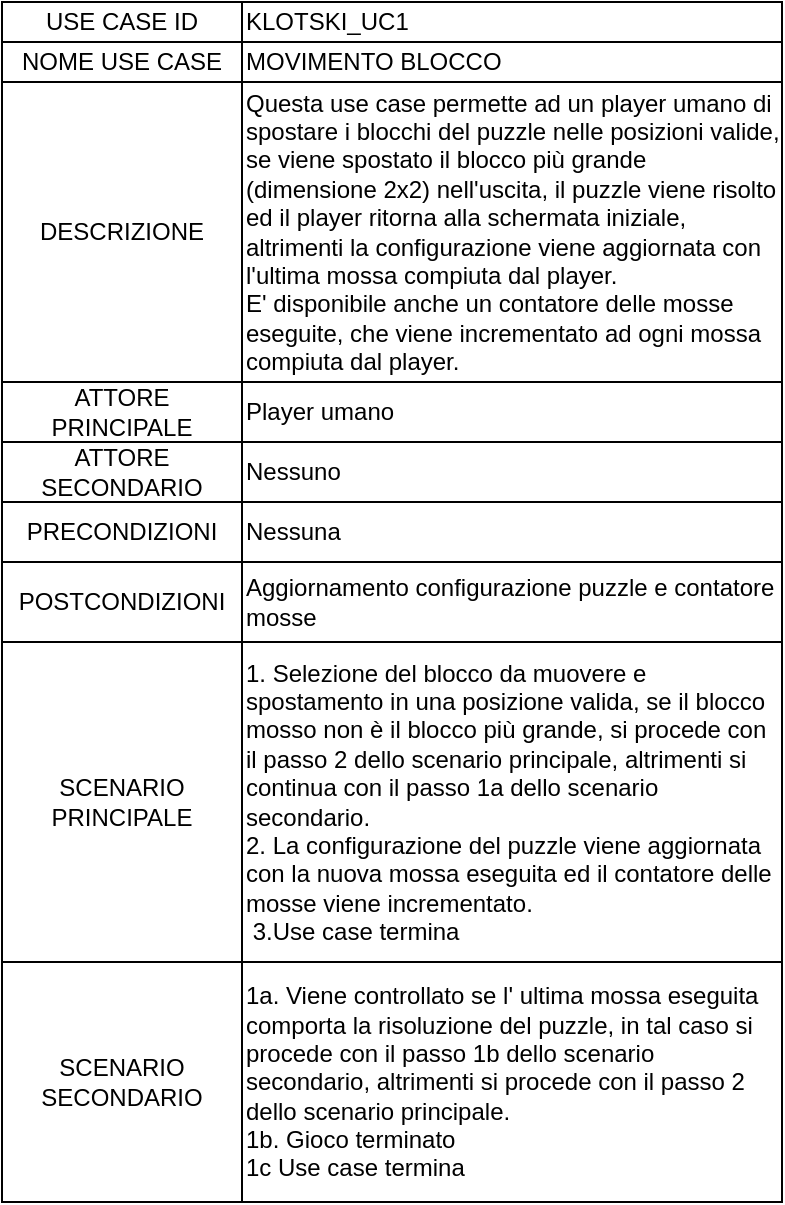 <mxfile version="21.2.8" type="device" pages="8">
  <diagram id="C5RBs43oDa-KdzZeNtuy" name="Page-1">
    <mxGraphModel dx="864" dy="516" grid="1" gridSize="10" guides="1" tooltips="1" connect="1" arrows="1" fold="1" page="1" pageScale="1" pageWidth="827" pageHeight="1169" math="0" shadow="0">
      <root>
        <mxCell id="WIyWlLk6GJQsqaUBKTNV-0" />
        <mxCell id="WIyWlLk6GJQsqaUBKTNV-1" parent="WIyWlLk6GJQsqaUBKTNV-0" />
        <mxCell id="Z9cJgejyRqe7Ohu0V2KV-4" value="USE CASE ID" style="rounded=0;whiteSpace=wrap;html=1;" parent="WIyWlLk6GJQsqaUBKTNV-1" vertex="1">
          <mxGeometry x="60" y="80" width="120" height="20" as="geometry" />
        </mxCell>
        <mxCell id="Z9cJgejyRqe7Ohu0V2KV-6" value="KLOTSKI_UC1" style="rounded=0;whiteSpace=wrap;html=1;align=left;" parent="WIyWlLk6GJQsqaUBKTNV-1" vertex="1">
          <mxGeometry x="180" y="80" width="270" height="20" as="geometry" />
        </mxCell>
        <mxCell id="Z9cJgejyRqe7Ohu0V2KV-7" value="NOME USE CASE" style="rounded=0;whiteSpace=wrap;html=1;" parent="WIyWlLk6GJQsqaUBKTNV-1" vertex="1">
          <mxGeometry x="60" y="100" width="120" height="20" as="geometry" />
        </mxCell>
        <mxCell id="Z9cJgejyRqe7Ohu0V2KV-8" value="MOVIMENTO BLOCCO" style="rounded=0;whiteSpace=wrap;html=1;align=left;" parent="WIyWlLk6GJQsqaUBKTNV-1" vertex="1">
          <mxGeometry x="180" y="100" width="270" height="20" as="geometry" />
        </mxCell>
        <mxCell id="Z9cJgejyRqe7Ohu0V2KV-9" value="DESCRIZIONE" style="rounded=0;whiteSpace=wrap;html=1;" parent="WIyWlLk6GJQsqaUBKTNV-1" vertex="1">
          <mxGeometry x="60" y="120" width="120" height="150" as="geometry" />
        </mxCell>
        <mxCell id="Z9cJgejyRqe7Ohu0V2KV-10" value="Questa use case permette ad un player umano di spostare i blocchi del puzzle nelle posizioni valide, se viene spostato il blocco più grande (dimensione 2x2) nell&#39;uscita, il puzzle viene risolto ed il player ritorna alla schermata iniziale, altrimenti la configurazione viene aggiornata con l&#39;ultima mossa compiuta dal player.&lt;br&gt;E&#39; disponibile anche un contatore delle mosse eseguite, che viene incrementato ad ogni mossa compiuta dal player." style="rounded=0;whiteSpace=wrap;html=1;align=left;" parent="WIyWlLk6GJQsqaUBKTNV-1" vertex="1">
          <mxGeometry x="180" y="120" width="270" height="150" as="geometry" />
        </mxCell>
        <mxCell id="Z9cJgejyRqe7Ohu0V2KV-11" value="ATTORE PRINCIPALE" style="rounded=0;whiteSpace=wrap;html=1;" parent="WIyWlLk6GJQsqaUBKTNV-1" vertex="1">
          <mxGeometry x="60" y="270" width="120" height="30" as="geometry" />
        </mxCell>
        <mxCell id="Z9cJgejyRqe7Ohu0V2KV-12" value="Player umano" style="rounded=0;whiteSpace=wrap;html=1;align=left;" parent="WIyWlLk6GJQsqaUBKTNV-1" vertex="1">
          <mxGeometry x="180" y="270" width="270" height="30" as="geometry" />
        </mxCell>
        <mxCell id="Z9cJgejyRqe7Ohu0V2KV-13" value="ATTORE SECONDARIO" style="rounded=0;whiteSpace=wrap;html=1;" parent="WIyWlLk6GJQsqaUBKTNV-1" vertex="1">
          <mxGeometry x="60" y="300" width="120" height="30" as="geometry" />
        </mxCell>
        <mxCell id="Z9cJgejyRqe7Ohu0V2KV-14" value="Nessuno" style="rounded=0;whiteSpace=wrap;html=1;align=left;" parent="WIyWlLk6GJQsqaUBKTNV-1" vertex="1">
          <mxGeometry x="180" y="300" width="270" height="30" as="geometry" />
        </mxCell>
        <mxCell id="Z9cJgejyRqe7Ohu0V2KV-15" value="SCENARIO PRINCIPALE" style="rounded=0;whiteSpace=wrap;html=1;" parent="WIyWlLk6GJQsqaUBKTNV-1" vertex="1">
          <mxGeometry x="60" y="400" width="120" height="160" as="geometry" />
        </mxCell>
        <mxCell id="Z9cJgejyRqe7Ohu0V2KV-16" value="1. Selezione del blocco da muovere e spostamento in una posizione valida, se il blocco mosso non è il blocco più grande, si procede con il passo 2 dello scenario principale, altrimenti si continua con il passo 1a dello scenario secondario.&lt;br&gt;2. La configurazione del puzzle viene aggiornata con la nuova mossa eseguita ed il contatore delle mosse viene incrementato.&lt;br&gt;&amp;nbsp;3.Use case termina" style="rounded=0;whiteSpace=wrap;html=1;align=left;" parent="WIyWlLk6GJQsqaUBKTNV-1" vertex="1">
          <mxGeometry x="180" y="400" width="270" height="160" as="geometry" />
        </mxCell>
        <mxCell id="Z9cJgejyRqe7Ohu0V2KV-17" value="SCENARIO SECONDARIO" style="rounded=0;whiteSpace=wrap;html=1;" parent="WIyWlLk6GJQsqaUBKTNV-1" vertex="1">
          <mxGeometry x="60" y="560" width="120" height="120" as="geometry" />
        </mxCell>
        <mxCell id="Z9cJgejyRqe7Ohu0V2KV-18" value="1a. Viene controllato se l&#39; ultima mossa eseguita comporta la risoluzione del puzzle, in tal caso si procede con il passo 1b dello scenario secondario, altrimenti si procede con il passo 2 dello scenario principale.&lt;br&gt;1b. Gioco terminato&lt;br&gt;1c Use case termina" style="rounded=0;whiteSpace=wrap;html=1;align=left;" parent="WIyWlLk6GJQsqaUBKTNV-1" vertex="1">
          <mxGeometry x="180" y="560" width="270" height="120" as="geometry" />
        </mxCell>
        <mxCell id="rijCQCUXrCSX2gsLXGVs-0" value="PRECONDIZIONI" style="rounded=0;whiteSpace=wrap;html=1;" parent="WIyWlLk6GJQsqaUBKTNV-1" vertex="1">
          <mxGeometry x="60" y="330" width="120" height="30" as="geometry" />
        </mxCell>
        <mxCell id="rijCQCUXrCSX2gsLXGVs-1" value="Nessuna" style="rounded=0;whiteSpace=wrap;html=1;align=left;" parent="WIyWlLk6GJQsqaUBKTNV-1" vertex="1">
          <mxGeometry x="180" y="330" width="270" height="30" as="geometry" />
        </mxCell>
        <mxCell id="rijCQCUXrCSX2gsLXGVs-2" value="POSTCONDIZIONI" style="rounded=0;whiteSpace=wrap;html=1;" parent="WIyWlLk6GJQsqaUBKTNV-1" vertex="1">
          <mxGeometry x="60" y="360" width="120" height="40" as="geometry" />
        </mxCell>
        <mxCell id="rijCQCUXrCSX2gsLXGVs-3" value="Aggiornamento configurazione puzzle e contatore mosse" style="rounded=0;whiteSpace=wrap;html=1;align=left;" parent="WIyWlLk6GJQsqaUBKTNV-1" vertex="1">
          <mxGeometry x="180" y="360" width="270" height="40" as="geometry" />
        </mxCell>
      </root>
    </mxGraphModel>
  </diagram>
  <diagram id="pKPz2XLxpl0RZx-qnPhC" name="Pagina-2">
    <mxGraphModel dx="864" dy="516" grid="1" gridSize="10" guides="1" tooltips="1" connect="1" arrows="1" fold="1" page="1" pageScale="1" pageWidth="827" pageHeight="1169" math="0" shadow="0">
      <root>
        <mxCell id="0" />
        <mxCell id="1" parent="0" />
        <mxCell id="-IWkAl3KDyX-OfzRfDS2-1" value="USE CASE ID" style="rounded=0;whiteSpace=wrap;html=1;" parent="1" vertex="1">
          <mxGeometry x="70" y="140" width="120" height="20" as="geometry" />
        </mxCell>
        <mxCell id="-IWkAl3KDyX-OfzRfDS2-2" value="KLOTSKI_UC2" style="rounded=0;whiteSpace=wrap;html=1;align=left;" parent="1" vertex="1">
          <mxGeometry x="190" y="140" width="270" height="20" as="geometry" />
        </mxCell>
        <mxCell id="-IWkAl3KDyX-OfzRfDS2-3" value="NOME USE CASE" style="rounded=0;whiteSpace=wrap;html=1;" parent="1" vertex="1">
          <mxGeometry x="70" y="160" width="120" height="20" as="geometry" />
        </mxCell>
        <mxCell id="-IWkAl3KDyX-OfzRfDS2-4" value="SCELTA DELLA CONFIGURAZIONE" style="rounded=0;whiteSpace=wrap;html=1;align=left;" parent="1" vertex="1">
          <mxGeometry x="190" y="160" width="270" height="20" as="geometry" />
        </mxCell>
        <mxCell id="-IWkAl3KDyX-OfzRfDS2-5" value="DESCRIZIONE" style="rounded=0;whiteSpace=wrap;html=1;" parent="1" vertex="1">
          <mxGeometry x="70" y="180" width="120" height="100" as="geometry" />
        </mxCell>
        <mxCell id="-IWkAl3KDyX-OfzRfDS2-6" value="Questa Use Case permette al player umano di scegliere tra 4 configurazioni di puzzle possibili" style="rounded=0;whiteSpace=wrap;html=1;align=left;" parent="1" vertex="1">
          <mxGeometry x="190" y="180" width="270" height="100" as="geometry" />
        </mxCell>
        <mxCell id="-IWkAl3KDyX-OfzRfDS2-7" value="ATTORE PRINCIPALE" style="rounded=0;whiteSpace=wrap;html=1;" parent="1" vertex="1">
          <mxGeometry x="70" y="280" width="120" height="30" as="geometry" />
        </mxCell>
        <mxCell id="-IWkAl3KDyX-OfzRfDS2-8" value="Player umano" style="rounded=0;whiteSpace=wrap;html=1;align=left;" parent="1" vertex="1">
          <mxGeometry x="190" y="280" width="270" height="30" as="geometry" />
        </mxCell>
        <mxCell id="-IWkAl3KDyX-OfzRfDS2-9" value="ATTORE SECONDARIO" style="rounded=0;whiteSpace=wrap;html=1;" parent="1" vertex="1">
          <mxGeometry x="70" y="310" width="120" height="30" as="geometry" />
        </mxCell>
        <mxCell id="-IWkAl3KDyX-OfzRfDS2-10" value="Nessuno" style="rounded=0;whiteSpace=wrap;html=1;align=left;" parent="1" vertex="1">
          <mxGeometry x="190" y="310" width="270" height="30" as="geometry" />
        </mxCell>
        <mxCell id="-IWkAl3KDyX-OfzRfDS2-11" value="SCENARIO PRINCIPALE" style="rounded=0;whiteSpace=wrap;html=1;" parent="1" vertex="1">
          <mxGeometry x="70" y="410" width="120" height="100" as="geometry" />
        </mxCell>
        <mxCell id="-IWkAl3KDyX-OfzRfDS2-12" value="1. Viene selezionata una delle quattro configurazioni possibili, che determinano ciascuna una diversa allocazione dei blocchi.&lt;br&gt;2. Il puzzle viene aggiornato con la configurazione scelta ed il contatore delle mosse viene azzerato&lt;br&gt;3.Use case termina" style="rounded=0;whiteSpace=wrap;html=1;align=left;" parent="1" vertex="1">
          <mxGeometry x="190" y="410" width="270" height="100" as="geometry" />
        </mxCell>
        <mxCell id="Z8N0AmiiejyroqPuoZem-1" value="PRECONDIZIONI" style="rounded=0;whiteSpace=wrap;html=1;" parent="1" vertex="1">
          <mxGeometry x="70" y="340" width="120" height="30" as="geometry" />
        </mxCell>
        <mxCell id="Z8N0AmiiejyroqPuoZem-2" value="Nessuna" style="rounded=0;whiteSpace=wrap;html=1;align=left;" parent="1" vertex="1">
          <mxGeometry x="190" y="340" width="270" height="30" as="geometry" />
        </mxCell>
        <mxCell id="Z8N0AmiiejyroqPuoZem-3" value="POSTCONDIZIONI" style="rounded=0;whiteSpace=wrap;html=1;" parent="1" vertex="1">
          <mxGeometry x="70" y="370" width="120" height="40" as="geometry" />
        </mxCell>
        <mxCell id="Z8N0AmiiejyroqPuoZem-4" value="Aggiornamento configurazione puzzle e reset contatore mosse" style="rounded=0;whiteSpace=wrap;html=1;align=left;" parent="1" vertex="1">
          <mxGeometry x="190" y="370" width="270" height="40" as="geometry" />
        </mxCell>
      </root>
    </mxGraphModel>
  </diagram>
  <diagram id="ILhxvOS_OZRDJFTvhZ-f" name="Pagina-3">
    <mxGraphModel dx="825" dy="484" grid="1" gridSize="10" guides="1" tooltips="1" connect="1" arrows="1" fold="1" page="1" pageScale="1" pageWidth="827" pageHeight="1169" math="0" shadow="0">
      <root>
        <mxCell id="0" />
        <mxCell id="1" parent="0" />
        <mxCell id="4MF6Z0OL2hzy9xlrW8wL-1" value="USE CASE ID" style="rounded=0;whiteSpace=wrap;html=1;" vertex="1" parent="1">
          <mxGeometry x="130" y="170" width="120" height="20" as="geometry" />
        </mxCell>
        <mxCell id="4MF6Z0OL2hzy9xlrW8wL-2" value="KLOTSKI_UC3" style="rounded=0;whiteSpace=wrap;html=1;align=left;" vertex="1" parent="1">
          <mxGeometry x="250" y="170" width="270" height="20" as="geometry" />
        </mxCell>
        <mxCell id="4MF6Z0OL2hzy9xlrW8wL-3" value="NOME USE CASE" style="rounded=0;whiteSpace=wrap;html=1;" vertex="1" parent="1">
          <mxGeometry x="130" y="190" width="120" height="20" as="geometry" />
        </mxCell>
        <mxCell id="4MF6Z0OL2hzy9xlrW8wL-4" value="RESET PUZZLE" style="rounded=0;whiteSpace=wrap;html=1;align=left;" vertex="1" parent="1">
          <mxGeometry x="250" y="190" width="270" height="20" as="geometry" />
        </mxCell>
        <mxCell id="4MF6Z0OL2hzy9xlrW8wL-5" value="DESCRIZIONE" style="rounded=0;whiteSpace=wrap;html=1;" vertex="1" parent="1">
          <mxGeometry x="130" y="210" width="120" height="70" as="geometry" />
        </mxCell>
        <mxCell id="4MF6Z0OL2hzy9xlrW8wL-6" value="Questa use case permette ad un player umano di resettare il gioco alla configurazione scelta inizialmente." style="rounded=0;whiteSpace=wrap;html=1;align=left;" vertex="1" parent="1">
          <mxGeometry x="250" y="210" width="270" height="70" as="geometry" />
        </mxCell>
        <mxCell id="4MF6Z0OL2hzy9xlrW8wL-7" value="ATTORE PRINCIPALE" style="rounded=0;whiteSpace=wrap;html=1;" vertex="1" parent="1">
          <mxGeometry x="130" y="280" width="120" height="30" as="geometry" />
        </mxCell>
        <mxCell id="4MF6Z0OL2hzy9xlrW8wL-8" value="Player umano" style="rounded=0;whiteSpace=wrap;html=1;align=left;" vertex="1" parent="1">
          <mxGeometry x="250" y="280" width="270" height="30" as="geometry" />
        </mxCell>
        <mxCell id="4MF6Z0OL2hzy9xlrW8wL-9" value="ATTORE SECONDARIO" style="rounded=0;whiteSpace=wrap;html=1;" vertex="1" parent="1">
          <mxGeometry x="130" y="310" width="120" height="30" as="geometry" />
        </mxCell>
        <mxCell id="4MF6Z0OL2hzy9xlrW8wL-10" value="Nessuno" style="rounded=0;whiteSpace=wrap;html=1;align=left;" vertex="1" parent="1">
          <mxGeometry x="250" y="310" width="270" height="30" as="geometry" />
        </mxCell>
        <mxCell id="4MF6Z0OL2hzy9xlrW8wL-11" value="SCENARIO PRINCIPALE" style="rounded=0;whiteSpace=wrap;html=1;" vertex="1" parent="1">
          <mxGeometry x="130" y="410" width="120" height="80" as="geometry" />
        </mxCell>
        <mxCell id="4MF6Z0OL2hzy9xlrW8wL-12" value="1. Il player seleziona l&#39;opzione di reset&lt;br&gt;2. Il puzzle viene aggiornato con la configurazione scelta inizialmente ed il contatore delle mosse viene azzerato&lt;br&gt;3.Use case termina" style="rounded=0;whiteSpace=wrap;html=1;align=left;" vertex="1" parent="1">
          <mxGeometry x="250" y="410" width="270" height="80" as="geometry" />
        </mxCell>
        <mxCell id="Enect5zfEa1wnKbDiNv3-1" value="PRECONDIZIONI" style="rounded=0;whiteSpace=wrap;html=1;" vertex="1" parent="1">
          <mxGeometry x="130" y="340" width="120" height="30" as="geometry" />
        </mxCell>
        <mxCell id="Enect5zfEa1wnKbDiNv3-2" value="Nessuna" style="rounded=0;whiteSpace=wrap;html=1;align=left;" vertex="1" parent="1">
          <mxGeometry x="250" y="340" width="270" height="30" as="geometry" />
        </mxCell>
        <mxCell id="Enect5zfEa1wnKbDiNv3-3" value="POSTCONDIZIONI" style="rounded=0;whiteSpace=wrap;html=1;" vertex="1" parent="1">
          <mxGeometry x="130" y="370" width="120" height="40" as="geometry" />
        </mxCell>
        <mxCell id="Enect5zfEa1wnKbDiNv3-4" value="Aggiornamento configurazione puzzle e reset contatore mosse" style="rounded=0;whiteSpace=wrap;html=1;align=left;" vertex="1" parent="1">
          <mxGeometry x="250" y="370" width="270" height="40" as="geometry" />
        </mxCell>
      </root>
    </mxGraphModel>
  </diagram>
  <diagram id="DnRmqbMWjBS9plQe3uC_" name="Pagina-4">
    <mxGraphModel dx="864" dy="516" grid="1" gridSize="10" guides="1" tooltips="1" connect="1" arrows="1" fold="1" page="1" pageScale="1" pageWidth="827" pageHeight="1169" math="0" shadow="0">
      <root>
        <mxCell id="0" />
        <mxCell id="1" parent="0" />
        <mxCell id="ZY0sUwfMhTY6GB1cCbDv-1" value="USE CASE ID" style="rounded=0;whiteSpace=wrap;html=1;" parent="1" vertex="1">
          <mxGeometry x="60" y="650" width="120" height="20" as="geometry" />
        </mxCell>
        <mxCell id="ZY0sUwfMhTY6GB1cCbDv-2" value="KLOTSKI_UC4" style="rounded=0;whiteSpace=wrap;html=1;align=left;" parent="1" vertex="1">
          <mxGeometry x="180" y="650" width="270" height="20" as="geometry" />
        </mxCell>
        <mxCell id="ZY0sUwfMhTY6GB1cCbDv-3" value="NOME USE CASE" style="rounded=0;whiteSpace=wrap;html=1;" parent="1" vertex="1">
          <mxGeometry x="60" y="670" width="120" height="20" as="geometry" />
        </mxCell>
        <mxCell id="ZY0sUwfMhTY6GB1cCbDv-4" value="UNDO" style="rounded=0;whiteSpace=wrap;html=1;align=left;" parent="1" vertex="1">
          <mxGeometry x="180" y="670" width="270" height="20" as="geometry" />
        </mxCell>
        <mxCell id="ZY0sUwfMhTY6GB1cCbDv-5" value="DESCRIZIONE" style="rounded=0;whiteSpace=wrap;html=1;" parent="1" vertex="1">
          <mxGeometry x="60" y="690" width="120" height="70" as="geometry" />
        </mxCell>
        <mxCell id="ZY0sUwfMhTY6GB1cCbDv-6" value="Questa use case permette di ripristinare la configurazione precedente all&#39;ultima operazione di &quot;movimento blocco&quot; eseguita dal player" style="rounded=0;whiteSpace=wrap;html=1;align=left;" parent="1" vertex="1">
          <mxGeometry x="180" y="690" width="270" height="70" as="geometry" />
        </mxCell>
        <mxCell id="ZY0sUwfMhTY6GB1cCbDv-7" value="ATTORE PRINCIPALE" style="rounded=0;whiteSpace=wrap;html=1;" parent="1" vertex="1">
          <mxGeometry x="60" y="760" width="120" height="30" as="geometry" />
        </mxCell>
        <mxCell id="ZY0sUwfMhTY6GB1cCbDv-8" value="Player umano" style="rounded=0;whiteSpace=wrap;html=1;align=left;" parent="1" vertex="1">
          <mxGeometry x="180" y="760" width="270" height="30" as="geometry" />
        </mxCell>
        <mxCell id="ZY0sUwfMhTY6GB1cCbDv-9" value="ATTORE SECONDARIO" style="rounded=0;whiteSpace=wrap;html=1;" parent="1" vertex="1">
          <mxGeometry x="60" y="790" width="120" height="30" as="geometry" />
        </mxCell>
        <mxCell id="ZY0sUwfMhTY6GB1cCbDv-10" value="Nessuno" style="rounded=0;whiteSpace=wrap;html=1;align=left;" parent="1" vertex="1">
          <mxGeometry x="180" y="790" width="270" height="30" as="geometry" />
        </mxCell>
        <mxCell id="ZY0sUwfMhTY6GB1cCbDv-11" value="SCENARIO PRINCIPALE" style="rounded=0;whiteSpace=wrap;html=1;" parent="1" vertex="1">
          <mxGeometry x="60" y="890" width="120" height="140" as="geometry" />
        </mxCell>
        <mxCell id="ZY0sUwfMhTY6GB1cCbDv-12" value="1. Viene selezionato l&#39;undo, se la configurazione corrente non è quella iniziale e quindi sono state eseguite delle mosse, procedi con il punto 2 dello scenario principale, altrimenti continua con il punto 1a dello scenario secondario&lt;br&gt;2. Viene ripristinata la configurazione del puzzle antecedente all&#39;ultima mossa effettuata dal player&lt;br&gt;3.Use case termina" style="rounded=0;whiteSpace=wrap;html=1;align=left;" parent="1" vertex="1">
          <mxGeometry x="180" y="890" width="270" height="120" as="geometry" />
        </mxCell>
        <mxCell id="X5Sj6ya1pfOhAW-x1zuK-1" value="SCENARIO SECONDARIO" style="rounded=0;whiteSpace=wrap;html=1;" parent="1" vertex="1">
          <mxGeometry x="60" y="1010" width="120" height="70" as="geometry" />
        </mxCell>
        <mxCell id="X5Sj6ya1pfOhAW-x1zuK-2" value="1a. Siccome non sono state effettuate delle mosse, l&#39;operazione di undo non fa nessuna modifica&lt;br&gt;1b.Use case termina" style="rounded=0;whiteSpace=wrap;html=1;align=left;" parent="1" vertex="1">
          <mxGeometry x="180" y="1010" width="270" height="70" as="geometry" />
        </mxCell>
        <mxCell id="Iu-hRbwxY7zxrQFSCfEu-1" value="PRECONDIZIONI" style="rounded=0;whiteSpace=wrap;html=1;" parent="1" vertex="1">
          <mxGeometry x="60" y="820" width="120" height="30" as="geometry" />
        </mxCell>
        <mxCell id="Iu-hRbwxY7zxrQFSCfEu-2" value="Nessuna" style="rounded=0;whiteSpace=wrap;html=1;align=left;" parent="1" vertex="1">
          <mxGeometry x="180" y="820" width="270" height="30" as="geometry" />
        </mxCell>
        <mxCell id="Iu-hRbwxY7zxrQFSCfEu-3" value="POSTCONDIZIONI" style="rounded=0;whiteSpace=wrap;html=1;" parent="1" vertex="1">
          <mxGeometry x="60" y="850" width="120" height="40" as="geometry" />
        </mxCell>
        <mxCell id="Iu-hRbwxY7zxrQFSCfEu-4" value="Aggiornamento configurazione puzzle e contatore mosse" style="rounded=0;whiteSpace=wrap;html=1;align=left;" parent="1" vertex="1">
          <mxGeometry x="180" y="850" width="270" height="40" as="geometry" />
        </mxCell>
      </root>
    </mxGraphModel>
  </diagram>
  <diagram id="V5P4K3WfPPONbcwfy6k1" name="Pagina-5">
    <mxGraphModel dx="864" dy="516" grid="1" gridSize="10" guides="1" tooltips="1" connect="1" arrows="1" fold="1" page="1" pageScale="1" pageWidth="827" pageHeight="1169" math="0" shadow="0">
      <root>
        <mxCell id="0" />
        <mxCell id="1" parent="0" />
        <mxCell id="vNPnYw2U4IUY8rXyYEH2-1" value="USE CASE ID" style="rounded=0;whiteSpace=wrap;html=1;" parent="1" vertex="1">
          <mxGeometry x="70" y="70" width="120" height="20" as="geometry" />
        </mxCell>
        <mxCell id="vNPnYw2U4IUY8rXyYEH2-2" value="KLOTSKI_UC5" style="rounded=0;whiteSpace=wrap;html=1;align=left;" parent="1" vertex="1">
          <mxGeometry x="190" y="70" width="270" height="20" as="geometry" />
        </mxCell>
        <mxCell id="vNPnYw2U4IUY8rXyYEH2-3" value="NOME USE CASE" style="rounded=0;whiteSpace=wrap;html=1;" parent="1" vertex="1">
          <mxGeometry x="70" y="90" width="120" height="20" as="geometry" />
        </mxCell>
        <mxCell id="vNPnYw2U4IUY8rXyYEH2-4" value="NEXT BEST MOVE" style="rounded=0;whiteSpace=wrap;html=1;align=left;" parent="1" vertex="1">
          <mxGeometry x="190" y="90" width="270" height="20" as="geometry" />
        </mxCell>
        <mxCell id="vNPnYw2U4IUY8rXyYEH2-5" value="DESCRIZIONE" style="rounded=0;whiteSpace=wrap;html=1;" parent="1" vertex="1">
          <mxGeometry x="70" y="110" width="120" height="70" as="geometry" />
        </mxCell>
        <mxCell id="vNPnYw2U4IUY8rXyYEH2-6" value="Questa use case fornisce al player richiedente, la prossima mossa migliore suggerita da un solver, ossia un algoritmo progettato per risolvere il puzzle" style="rounded=0;whiteSpace=wrap;html=1;align=left;" parent="1" vertex="1">
          <mxGeometry x="190" y="110" width="270" height="70" as="geometry" />
        </mxCell>
        <mxCell id="vNPnYw2U4IUY8rXyYEH2-7" value="ATTORE PRINCIPALE" style="rounded=0;whiteSpace=wrap;html=1;" parent="1" vertex="1">
          <mxGeometry x="70" y="180" width="120" height="30" as="geometry" />
        </mxCell>
        <mxCell id="vNPnYw2U4IUY8rXyYEH2-8" value="Player umano" style="rounded=0;whiteSpace=wrap;html=1;align=left;" parent="1" vertex="1">
          <mxGeometry x="190" y="180" width="270" height="30" as="geometry" />
        </mxCell>
        <mxCell id="vNPnYw2U4IUY8rXyYEH2-9" value="ATTORE SECONDARIO" style="rounded=0;whiteSpace=wrap;html=1;" parent="1" vertex="1">
          <mxGeometry x="70" y="210" width="120" height="30" as="geometry" />
        </mxCell>
        <mxCell id="vNPnYw2U4IUY8rXyYEH2-10" value="Solver" style="rounded=0;whiteSpace=wrap;html=1;align=left;" parent="1" vertex="1">
          <mxGeometry x="190" y="210" width="270" height="30" as="geometry" />
        </mxCell>
        <mxCell id="vNPnYw2U4IUY8rXyYEH2-11" value="SCENARIO PRINCIPALE" style="rounded=0;whiteSpace=wrap;html=1;" parent="1" vertex="1">
          <mxGeometry x="70" y="310" width="120" height="70" as="geometry" />
        </mxCell>
        <mxCell id="vNPnYw2U4IUY8rXyYEH2-12" value="1. Il player seleziona l&#39;opzione di &quot;best next move&quot;&lt;br&gt;2.La configurazione del puzzle viene aggiornata con la mossa decisa dal solver&lt;br&gt;3.Use case termina" style="rounded=0;whiteSpace=wrap;html=1;align=left;" parent="1" vertex="1">
          <mxGeometry x="190" y="310" width="270" height="70" as="geometry" />
        </mxCell>
        <mxCell id="G2XVoCTNt7BKkMK-SsFf-1" value="PRECONDIZIONI" style="rounded=0;whiteSpace=wrap;html=1;" parent="1" vertex="1">
          <mxGeometry x="70" y="240" width="120" height="30" as="geometry" />
        </mxCell>
        <mxCell id="G2XVoCTNt7BKkMK-SsFf-2" value="Nessuna" style="rounded=0;whiteSpace=wrap;html=1;align=left;" parent="1" vertex="1">
          <mxGeometry x="190" y="240" width="270" height="30" as="geometry" />
        </mxCell>
        <mxCell id="G2XVoCTNt7BKkMK-SsFf-3" value="POSTCONDIZIONI" style="rounded=0;whiteSpace=wrap;html=1;" parent="1" vertex="1">
          <mxGeometry x="70" y="270" width="120" height="40" as="geometry" />
        </mxCell>
        <mxCell id="G2XVoCTNt7BKkMK-SsFf-4" value="Aggiornamento configurazione puzzle e reset contatore mosse" style="rounded=0;whiteSpace=wrap;html=1;align=left;" parent="1" vertex="1">
          <mxGeometry x="190" y="270" width="270" height="40" as="geometry" />
        </mxCell>
      </root>
    </mxGraphModel>
  </diagram>
  <diagram id="tqLXylDOl2TSAJBHVHmB" name="Pagina-6">
    <mxGraphModel dx="1691" dy="516" grid="1" gridSize="10" guides="1" tooltips="1" connect="1" arrows="1" fold="1" page="1" pageScale="1" pageWidth="827" pageHeight="1169" math="0" shadow="0">
      <root>
        <mxCell id="0" />
        <mxCell id="1" parent="0" />
        <mxCell id="YxiQOCR2O4YNO2LUmIw0-1" value="USE CASE ID" style="rounded=0;whiteSpace=wrap;html=1;" parent="1" vertex="1">
          <mxGeometry x="-40" y="90" width="120" height="20" as="geometry" />
        </mxCell>
        <mxCell id="YxiQOCR2O4YNO2LUmIw0-2" value="KLOTSKI_UC6" style="rounded=0;whiteSpace=wrap;html=1;align=left;" parent="1" vertex="1">
          <mxGeometry x="80" y="90" width="270" height="20" as="geometry" />
        </mxCell>
        <mxCell id="YxiQOCR2O4YNO2LUmIw0-3" value="NOME USE CASE" style="rounded=0;whiteSpace=wrap;html=1;" parent="1" vertex="1">
          <mxGeometry x="-40" y="110" width="120" height="20" as="geometry" />
        </mxCell>
        <mxCell id="YxiQOCR2O4YNO2LUmIw0-4" value="SALVATAGGIO" style="rounded=0;whiteSpace=wrap;html=1;align=left;" parent="1" vertex="1">
          <mxGeometry x="80" y="110" width="270" height="20" as="geometry" />
        </mxCell>
        <mxCell id="YxiQOCR2O4YNO2LUmIw0-5" value="DESCRIZIONE" style="rounded=0;whiteSpace=wrap;html=1;" parent="1" vertex="1">
          <mxGeometry x="-40" y="130" width="120" height="70" as="geometry" />
        </mxCell>
        <mxCell id="YxiQOCR2O4YNO2LUmIw0-6" value="Questa use case permette di salvare lo stato corrente del puzzle" style="rounded=0;whiteSpace=wrap;html=1;align=left;" parent="1" vertex="1">
          <mxGeometry x="80" y="130" width="270" height="70" as="geometry" />
        </mxCell>
        <mxCell id="YxiQOCR2O4YNO2LUmIw0-7" value="ATTORE PRINCIPALE" style="rounded=0;whiteSpace=wrap;html=1;" parent="1" vertex="1">
          <mxGeometry x="-40" y="200" width="120" height="30" as="geometry" />
        </mxCell>
        <mxCell id="YxiQOCR2O4YNO2LUmIw0-8" value="Player umano" style="rounded=0;whiteSpace=wrap;html=1;align=left;" parent="1" vertex="1">
          <mxGeometry x="80" y="200" width="270" height="30" as="geometry" />
        </mxCell>
        <mxCell id="YxiQOCR2O4YNO2LUmIw0-9" value="ATTORE SECONDARIO" style="rounded=0;whiteSpace=wrap;html=1;" parent="1" vertex="1">
          <mxGeometry x="-40" y="230" width="120" height="30" as="geometry" />
        </mxCell>
        <mxCell id="YxiQOCR2O4YNO2LUmIw0-10" value="Nessuno" style="rounded=0;whiteSpace=wrap;html=1;align=left;" parent="1" vertex="1">
          <mxGeometry x="80" y="230" width="270" height="30" as="geometry" />
        </mxCell>
        <mxCell id="YxiQOCR2O4YNO2LUmIw0-11" value="SCENARIO PRINCIPALE" style="rounded=0;whiteSpace=wrap;html=1;" parent="1" vertex="1">
          <mxGeometry x="-40" y="330" width="120" height="60" as="geometry" />
        </mxCell>
        <mxCell id="YxiQOCR2O4YNO2LUmIw0-12" value="1. Viene salvata la configurazione corrente del puzzle&lt;br&gt;2.Use case termina" style="rounded=0;whiteSpace=wrap;html=1;align=left;" parent="1" vertex="1">
          <mxGeometry x="80" y="330" width="270" height="60" as="geometry" />
        </mxCell>
        <mxCell id="V6BliVFhtcMXv1JB2KkM-1" value="PRECONDIZIONI" style="rounded=0;whiteSpace=wrap;html=1;" parent="1" vertex="1">
          <mxGeometry x="-40" y="260" width="120" height="30" as="geometry" />
        </mxCell>
        <mxCell id="V6BliVFhtcMXv1JB2KkM-2" value="Nessuna" style="rounded=0;whiteSpace=wrap;html=1;align=left;" parent="1" vertex="1">
          <mxGeometry x="80" y="260" width="270" height="30" as="geometry" />
        </mxCell>
        <mxCell id="V6BliVFhtcMXv1JB2KkM-3" value="POSTCONDIZIONI" style="rounded=0;whiteSpace=wrap;html=1;" parent="1" vertex="1">
          <mxGeometry x="-40" y="290" width="120" height="40" as="geometry" />
        </mxCell>
        <mxCell id="V6BliVFhtcMXv1JB2KkM-4" value="Stato corrente salvato" style="rounded=0;whiteSpace=wrap;html=1;align=left;" parent="1" vertex="1">
          <mxGeometry x="80" y="290" width="270" height="40" as="geometry" />
        </mxCell>
      </root>
    </mxGraphModel>
  </diagram>
  <diagram id="074_dhfwsbiyVY0b6TEc" name="Pagina-7">
    <mxGraphModel dx="864" dy="516" grid="1" gridSize="10" guides="1" tooltips="1" connect="1" arrows="1" fold="1" page="1" pageScale="1" pageWidth="827" pageHeight="1169" math="0" shadow="0">
      <root>
        <mxCell id="0" />
        <mxCell id="1" parent="0" />
        <mxCell id="ox3wkOwNIEcgljUBcGOF-1" value="USE CASE ID" style="rounded=0;whiteSpace=wrap;html=1;" parent="1" vertex="1">
          <mxGeometry x="60" y="300" width="120" height="20" as="geometry" />
        </mxCell>
        <mxCell id="ox3wkOwNIEcgljUBcGOF-2" value="KLOTSKI_UC7" style="rounded=0;whiteSpace=wrap;html=1;align=left;" parent="1" vertex="1">
          <mxGeometry x="180" y="300" width="270" height="20" as="geometry" />
        </mxCell>
        <mxCell id="ox3wkOwNIEcgljUBcGOF-3" value="NOME USE CASE" style="rounded=0;whiteSpace=wrap;html=1;" parent="1" vertex="1">
          <mxGeometry x="60" y="320" width="120" height="20" as="geometry" />
        </mxCell>
        <mxCell id="ox3wkOwNIEcgljUBcGOF-4" value="RIPRISTINO&amp;nbsp;" style="rounded=0;whiteSpace=wrap;html=1;align=left;" parent="1" vertex="1">
          <mxGeometry x="180" y="320" width="270" height="20" as="geometry" />
        </mxCell>
        <mxCell id="ox3wkOwNIEcgljUBcGOF-5" value="DESCRIZIONE" style="rounded=0;whiteSpace=wrap;html=1;" parent="1" vertex="1">
          <mxGeometry x="60" y="340" width="120" height="70" as="geometry" />
        </mxCell>
        <mxCell id="ox3wkOwNIEcgljUBcGOF-6" value="Questa use case permette di ripristinare un precedente salvataggio" style="rounded=0;whiteSpace=wrap;html=1;align=left;" parent="1" vertex="1">
          <mxGeometry x="180" y="340" width="270" height="70" as="geometry" />
        </mxCell>
        <mxCell id="ox3wkOwNIEcgljUBcGOF-7" value="ATTORE PRINCIPALE" style="rounded=0;whiteSpace=wrap;html=1;" parent="1" vertex="1">
          <mxGeometry x="60" y="410" width="120" height="30" as="geometry" />
        </mxCell>
        <mxCell id="ox3wkOwNIEcgljUBcGOF-8" value="Player umano" style="rounded=0;whiteSpace=wrap;html=1;align=left;" parent="1" vertex="1">
          <mxGeometry x="180" y="410" width="270" height="30" as="geometry" />
        </mxCell>
        <mxCell id="ox3wkOwNIEcgljUBcGOF-9" value="ATTORE SECONDARIO" style="rounded=0;whiteSpace=wrap;html=1;" parent="1" vertex="1">
          <mxGeometry x="60" y="440" width="120" height="30" as="geometry" />
        </mxCell>
        <mxCell id="ox3wkOwNIEcgljUBcGOF-10" value="Nessuno" style="rounded=0;whiteSpace=wrap;html=1;align=left;" parent="1" vertex="1">
          <mxGeometry x="180" y="440" width="270" height="30" as="geometry" />
        </mxCell>
        <mxCell id="ox3wkOwNIEcgljUBcGOF-11" value="SCENARIO PRINCIPALE" style="rounded=0;whiteSpace=wrap;html=1;" parent="1" vertex="1">
          <mxGeometry x="60" y="535" width="120" height="75" as="geometry" />
        </mxCell>
        <mxCell id="ox3wkOwNIEcgljUBcGOF-12" value="1.Viene ripristinato lo stato del puzzle, se questo è stato correttamente salvato in precedenza.&lt;br&gt;2.Use case termina" style="rounded=0;whiteSpace=wrap;html=1;align=left;" parent="1" vertex="1">
          <mxGeometry x="180" y="535" width="270" height="75" as="geometry" />
        </mxCell>
        <mxCell id="Ezee-NxkH_bq-f42sjyQ-1" value="PRECONDIZIONI" style="rounded=0;whiteSpace=wrap;html=1;" parent="1" vertex="1">
          <mxGeometry x="60" y="470" width="120" height="30" as="geometry" />
        </mxCell>
        <mxCell id="Ezee-NxkH_bq-f42sjyQ-2" value="Deve esistere un precedente salvataggio" style="rounded=0;whiteSpace=wrap;html=1;align=left;" parent="1" vertex="1">
          <mxGeometry x="180" y="470" width="270" height="30" as="geometry" />
        </mxCell>
        <mxCell id="H_GFIU-mBVeGNZrga5W7-1" value="POSTCONDIZIONI" style="rounded=0;whiteSpace=wrap;html=1;" parent="1" vertex="1">
          <mxGeometry x="60" y="500" width="120" height="40" as="geometry" />
        </mxCell>
        <mxCell id="H_GFIU-mBVeGNZrga5W7-2" value="Ripristino dello stato corrente" style="rounded=0;whiteSpace=wrap;html=1;align=left;" parent="1" vertex="1">
          <mxGeometry x="180" y="500" width="270" height="40" as="geometry" />
        </mxCell>
      </root>
    </mxGraphModel>
  </diagram>
  <diagram id="RAPA7Iy1Ik5U3dOe1hCZ" name="Pagina-8">
    <mxGraphModel dx="864" dy="516" grid="1" gridSize="10" guides="1" tooltips="1" connect="1" arrows="1" fold="1" page="1" pageScale="1" pageWidth="827" pageHeight="1169" math="0" shadow="0">
      <root>
        <mxCell id="0" />
        <mxCell id="1" parent="0" />
        <mxCell id="mQ2M3VB0okKIpDe7VjnQ-1" value="USE CASE ID" style="rounded=0;whiteSpace=wrap;html=1;" vertex="1" parent="1">
          <mxGeometry x="140" y="340" width="120" height="20" as="geometry" />
        </mxCell>
        <mxCell id="mQ2M3VB0okKIpDe7VjnQ-2" value="KLOTSKI_UC8" style="rounded=0;whiteSpace=wrap;html=1;align=left;" vertex="1" parent="1">
          <mxGeometry x="260" y="340" width="270" height="20" as="geometry" />
        </mxCell>
        <mxCell id="mQ2M3VB0okKIpDe7VjnQ-3" value="NOME USE CASE" style="rounded=0;whiteSpace=wrap;html=1;" vertex="1" parent="1">
          <mxGeometry x="140" y="360" width="120" height="20" as="geometry" />
        </mxCell>
        <mxCell id="mQ2M3VB0okKIpDe7VjnQ-4" value="QUIT" style="rounded=0;whiteSpace=wrap;html=1;align=left;" vertex="1" parent="1">
          <mxGeometry x="260" y="360" width="270" height="20" as="geometry" />
        </mxCell>
        <mxCell id="mQ2M3VB0okKIpDe7VjnQ-5" value="DESCRIZIONE" style="rounded=0;whiteSpace=wrap;html=1;" vertex="1" parent="1">
          <mxGeometry x="140" y="380" width="120" height="70" as="geometry" />
        </mxCell>
        <mxCell id="mQ2M3VB0okKIpDe7VjnQ-6" value="Questa use case permette di terminare l&#39;esecuzione del programma" style="rounded=0;whiteSpace=wrap;html=1;align=left;" vertex="1" parent="1">
          <mxGeometry x="260" y="380" width="270" height="70" as="geometry" />
        </mxCell>
        <mxCell id="mQ2M3VB0okKIpDe7VjnQ-7" value="ATTORE PRINCIPALE" style="rounded=0;whiteSpace=wrap;html=1;" vertex="1" parent="1">
          <mxGeometry x="140" y="450" width="120" height="30" as="geometry" />
        </mxCell>
        <mxCell id="mQ2M3VB0okKIpDe7VjnQ-8" value="Player umano" style="rounded=0;whiteSpace=wrap;html=1;align=left;" vertex="1" parent="1">
          <mxGeometry x="260" y="450" width="270" height="30" as="geometry" />
        </mxCell>
        <mxCell id="mQ2M3VB0okKIpDe7VjnQ-9" value="ATTORE SECONDARIO" style="rounded=0;whiteSpace=wrap;html=1;" vertex="1" parent="1">
          <mxGeometry x="140" y="480" width="120" height="30" as="geometry" />
        </mxCell>
        <mxCell id="mQ2M3VB0okKIpDe7VjnQ-10" value="Nessuno" style="rounded=0;whiteSpace=wrap;html=1;align=left;" vertex="1" parent="1">
          <mxGeometry x="260" y="480" width="270" height="30" as="geometry" />
        </mxCell>
        <mxCell id="mQ2M3VB0okKIpDe7VjnQ-11" value="SCENARIO PRINCIPALE" style="rounded=0;whiteSpace=wrap;html=1;" vertex="1" parent="1">
          <mxGeometry x="140" y="575" width="120" height="75" as="geometry" />
        </mxCell>
        <mxCell id="mQ2M3VB0okKIpDe7VjnQ-12" value="1.Viene terminata l&#39;esecuzione del programma" style="rounded=0;whiteSpace=wrap;html=1;align=left;" vertex="1" parent="1">
          <mxGeometry x="260" y="575" width="270" height="75" as="geometry" />
        </mxCell>
        <mxCell id="mQ2M3VB0okKIpDe7VjnQ-13" value="PRECONDIZIONI" style="rounded=0;whiteSpace=wrap;html=1;" vertex="1" parent="1">
          <mxGeometry x="140" y="510" width="120" height="30" as="geometry" />
        </mxCell>
        <mxCell id="mQ2M3VB0okKIpDe7VjnQ-14" value="Nessuna" style="rounded=0;whiteSpace=wrap;html=1;align=left;" vertex="1" parent="1">
          <mxGeometry x="260" y="510" width="270" height="30" as="geometry" />
        </mxCell>
        <mxCell id="mQ2M3VB0okKIpDe7VjnQ-15" value="POSTCONDIZIONI" style="rounded=0;whiteSpace=wrap;html=1;" vertex="1" parent="1">
          <mxGeometry x="140" y="540" width="120" height="40" as="geometry" />
        </mxCell>
        <mxCell id="mQ2M3VB0okKIpDe7VjnQ-16" value="Nessuna" style="rounded=0;whiteSpace=wrap;html=1;align=left;" vertex="1" parent="1">
          <mxGeometry x="260" y="540" width="270" height="40" as="geometry" />
        </mxCell>
      </root>
    </mxGraphModel>
  </diagram>
</mxfile>
